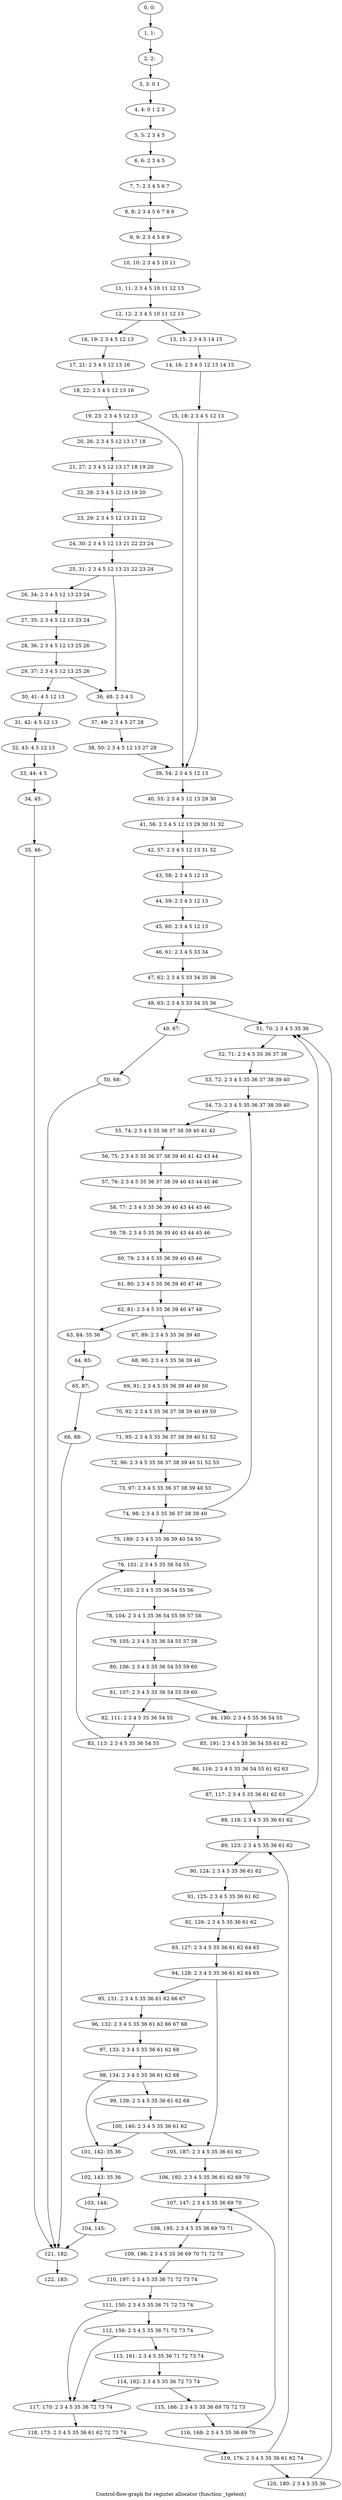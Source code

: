 digraph G {
graph [label="Control-flow-graph for register allocator (function _tgetent)"]
0[label="0, 0: "];
1[label="1, 1: "];
2[label="2, 2: "];
3[label="3, 3: 0 1 "];
4[label="4, 4: 0 1 2 3 "];
5[label="5, 5: 2 3 4 5 "];
6[label="6, 6: 2 3 4 5 "];
7[label="7, 7: 2 3 4 5 6 7 "];
8[label="8, 8: 2 3 4 5 6 7 8 9 "];
9[label="9, 9: 2 3 4 5 8 9 "];
10[label="10, 10: 2 3 4 5 10 11 "];
11[label="11, 11: 2 3 4 5 10 11 12 13 "];
12[label="12, 12: 2 3 4 5 10 11 12 13 "];
13[label="13, 15: 2 3 4 5 14 15 "];
14[label="14, 16: 2 3 4 5 12 13 14 15 "];
15[label="15, 18: 2 3 4 5 12 13 "];
16[label="16, 19: 2 3 4 5 12 13 "];
17[label="17, 21: 2 3 4 5 12 13 16 "];
18[label="18, 22: 2 3 4 5 12 13 16 "];
19[label="19, 23: 2 3 4 5 12 13 "];
20[label="20, 26: 2 3 4 5 12 13 17 18 "];
21[label="21, 27: 2 3 4 5 12 13 17 18 19 20 "];
22[label="22, 28: 2 3 4 5 12 13 19 20 "];
23[label="23, 29: 2 3 4 5 12 13 21 22 "];
24[label="24, 30: 2 3 4 5 12 13 21 22 23 24 "];
25[label="25, 31: 2 3 4 5 12 13 21 22 23 24 "];
26[label="26, 34: 2 3 4 5 12 13 23 24 "];
27[label="27, 35: 2 3 4 5 12 13 23 24 "];
28[label="28, 36: 2 3 4 5 12 13 25 26 "];
29[label="29, 37: 2 3 4 5 12 13 25 26 "];
30[label="30, 41: 4 5 12 13 "];
31[label="31, 42: 4 5 12 13 "];
32[label="32, 43: 4 5 12 13 "];
33[label="33, 44: 4 5 "];
34[label="34, 45: "];
35[label="35, 46: "];
36[label="36, 48: 2 3 4 5 "];
37[label="37, 49: 2 3 4 5 27 28 "];
38[label="38, 50: 2 3 4 5 12 13 27 28 "];
39[label="39, 54: 2 3 4 5 12 13 "];
40[label="40, 55: 2 3 4 5 12 13 29 30 "];
41[label="41, 56: 2 3 4 5 12 13 29 30 31 32 "];
42[label="42, 57: 2 3 4 5 12 13 31 32 "];
43[label="43, 58: 2 3 4 5 12 13 "];
44[label="44, 59: 2 3 4 5 12 13 "];
45[label="45, 60: 2 3 4 5 12 13 "];
46[label="46, 61: 2 3 4 5 33 34 "];
47[label="47, 62: 2 3 4 5 33 34 35 36 "];
48[label="48, 63: 2 3 4 5 33 34 35 36 "];
49[label="49, 67: "];
50[label="50, 68: "];
51[label="51, 70: 2 3 4 5 35 36 "];
52[label="52, 71: 2 3 4 5 35 36 37 38 "];
53[label="53, 72: 2 3 4 5 35 36 37 38 39 40 "];
54[label="54, 73: 2 3 4 5 35 36 37 38 39 40 "];
55[label="55, 74: 2 3 4 5 35 36 37 38 39 40 41 42 "];
56[label="56, 75: 2 3 4 5 35 36 37 38 39 40 41 42 43 44 "];
57[label="57, 76: 2 3 4 5 35 36 37 38 39 40 43 44 45 46 "];
58[label="58, 77: 2 3 4 5 35 36 39 40 43 44 45 46 "];
59[label="59, 78: 2 3 4 5 35 36 39 40 43 44 45 46 "];
60[label="60, 79: 2 3 4 5 35 36 39 40 45 46 "];
61[label="61, 80: 2 3 4 5 35 36 39 40 47 48 "];
62[label="62, 81: 2 3 4 5 35 36 39 40 47 48 "];
63[label="63, 84: 35 36 "];
64[label="64, 85: "];
65[label="65, 87: "];
66[label="66, 88: "];
67[label="67, 89: 2 3 4 5 35 36 39 40 "];
68[label="68, 90: 2 3 4 5 35 36 39 40 "];
69[label="69, 91: 2 3 4 5 35 36 39 40 49 50 "];
70[label="70, 92: 2 3 4 5 35 36 37 38 39 40 49 50 "];
71[label="71, 95: 2 3 4 5 35 36 37 38 39 40 51 52 "];
72[label="72, 96: 2 3 4 5 35 36 37 38 39 40 51 52 53 "];
73[label="73, 97: 2 3 4 5 35 36 37 38 39 40 53 "];
74[label="74, 98: 2 3 4 5 35 36 37 38 39 40 "];
75[label="75, 189: 2 3 4 5 35 36 39 40 54 55 "];
76[label="76, 101: 2 3 4 5 35 36 54 55 "];
77[label="77, 103: 2 3 4 5 35 36 54 55 56 "];
78[label="78, 104: 2 3 4 5 35 36 54 55 56 57 58 "];
79[label="79, 105: 2 3 4 5 35 36 54 55 57 58 "];
80[label="80, 106: 2 3 4 5 35 36 54 55 59 60 "];
81[label="81, 107: 2 3 4 5 35 36 54 55 59 60 "];
82[label="82, 111: 2 3 4 5 35 36 54 55 "];
83[label="83, 113: 2 3 4 5 35 36 54 55 "];
84[label="84, 190: 2 3 4 5 35 36 54 55 "];
85[label="85, 191: 2 3 4 5 35 36 54 55 61 62 "];
86[label="86, 116: 2 3 4 5 35 36 54 55 61 62 63 "];
87[label="87, 117: 2 3 4 5 35 36 61 62 63 "];
88[label="88, 118: 2 3 4 5 35 36 61 62 "];
89[label="89, 123: 2 3 4 5 35 36 61 62 "];
90[label="90, 124: 2 3 4 5 35 36 61 62 "];
91[label="91, 125: 2 3 4 5 35 36 61 62 "];
92[label="92, 126: 2 3 4 5 35 36 61 62 "];
93[label="93, 127: 2 3 4 5 35 36 61 62 64 65 "];
94[label="94, 128: 2 3 4 5 35 36 61 62 64 65 "];
95[label="95, 131: 2 3 4 5 35 36 61 62 66 67 "];
96[label="96, 132: 2 3 4 5 35 36 61 62 66 67 68 "];
97[label="97, 133: 2 3 4 5 35 36 61 62 68 "];
98[label="98, 134: 2 3 4 5 35 36 61 62 68 "];
99[label="99, 139: 2 3 4 5 35 36 61 62 68 "];
100[label="100, 140: 2 3 4 5 35 36 61 62 "];
101[label="101, 142: 35 36 "];
102[label="102, 143: 35 36 "];
103[label="103, 144: "];
104[label="104, 145: "];
105[label="105, 187: 2 3 4 5 35 36 61 62 "];
106[label="106, 192: 2 3 4 5 35 36 61 62 69 70 "];
107[label="107, 147: 2 3 4 5 35 36 69 70 "];
108[label="108, 195: 2 3 4 5 35 36 69 70 71 "];
109[label="109, 196: 2 3 4 5 35 36 69 70 71 72 73 "];
110[label="110, 197: 2 3 4 5 35 36 71 72 73 74 "];
111[label="111, 150: 2 3 4 5 35 36 71 72 73 74 "];
112[label="112, 156: 2 3 4 5 35 36 71 72 73 74 "];
113[label="113, 161: 2 3 4 5 35 36 71 72 73 74 "];
114[label="114, 162: 2 3 4 5 35 36 72 73 74 "];
115[label="115, 166: 2 3 4 5 35 36 69 70 72 73 "];
116[label="116, 168: 2 3 4 5 35 36 69 70 "];
117[label="117, 170: 2 3 4 5 35 36 72 73 74 "];
118[label="118, 173: 2 3 4 5 35 36 61 62 72 73 74 "];
119[label="119, 176: 2 3 4 5 35 36 61 62 74 "];
120[label="120, 180: 2 3 4 5 35 36 "];
121[label="121, 182: "];
122[label="122, 183: "];
0->1 ;
1->2 ;
2->3 ;
3->4 ;
4->5 ;
5->6 ;
6->7 ;
7->8 ;
8->9 ;
9->10 ;
10->11 ;
11->12 ;
12->13 ;
12->16 ;
13->14 ;
14->15 ;
15->39 ;
16->17 ;
17->18 ;
18->19 ;
19->20 ;
19->39 ;
20->21 ;
21->22 ;
22->23 ;
23->24 ;
24->25 ;
25->26 ;
25->36 ;
26->27 ;
27->28 ;
28->29 ;
29->30 ;
29->36 ;
30->31 ;
31->32 ;
32->33 ;
33->34 ;
34->35 ;
35->121 ;
36->37 ;
37->38 ;
38->39 ;
39->40 ;
40->41 ;
41->42 ;
42->43 ;
43->44 ;
44->45 ;
45->46 ;
46->47 ;
47->48 ;
48->49 ;
48->51 ;
49->50 ;
50->121 ;
51->52 ;
52->53 ;
53->54 ;
54->55 ;
55->56 ;
56->57 ;
57->58 ;
58->59 ;
59->60 ;
60->61 ;
61->62 ;
62->63 ;
62->67 ;
63->64 ;
64->65 ;
65->66 ;
66->121 ;
67->68 ;
68->69 ;
69->70 ;
70->71 ;
71->72 ;
72->73 ;
73->74 ;
74->75 ;
74->54 ;
75->76 ;
76->77 ;
77->78 ;
78->79 ;
79->80 ;
80->81 ;
81->82 ;
81->84 ;
82->83 ;
83->76 ;
84->85 ;
85->86 ;
86->87 ;
87->88 ;
88->89 ;
88->51 ;
89->90 ;
90->91 ;
91->92 ;
92->93 ;
93->94 ;
94->95 ;
94->105 ;
95->96 ;
96->97 ;
97->98 ;
98->99 ;
98->101 ;
99->100 ;
100->101 ;
100->105 ;
101->102 ;
102->103 ;
103->104 ;
104->121 ;
105->106 ;
106->107 ;
107->108 ;
108->109 ;
109->110 ;
110->111 ;
111->112 ;
111->117 ;
112->113 ;
112->117 ;
113->114 ;
114->115 ;
114->117 ;
115->116 ;
116->107 ;
117->118 ;
118->119 ;
119->120 ;
119->89 ;
120->51 ;
121->122 ;
}
